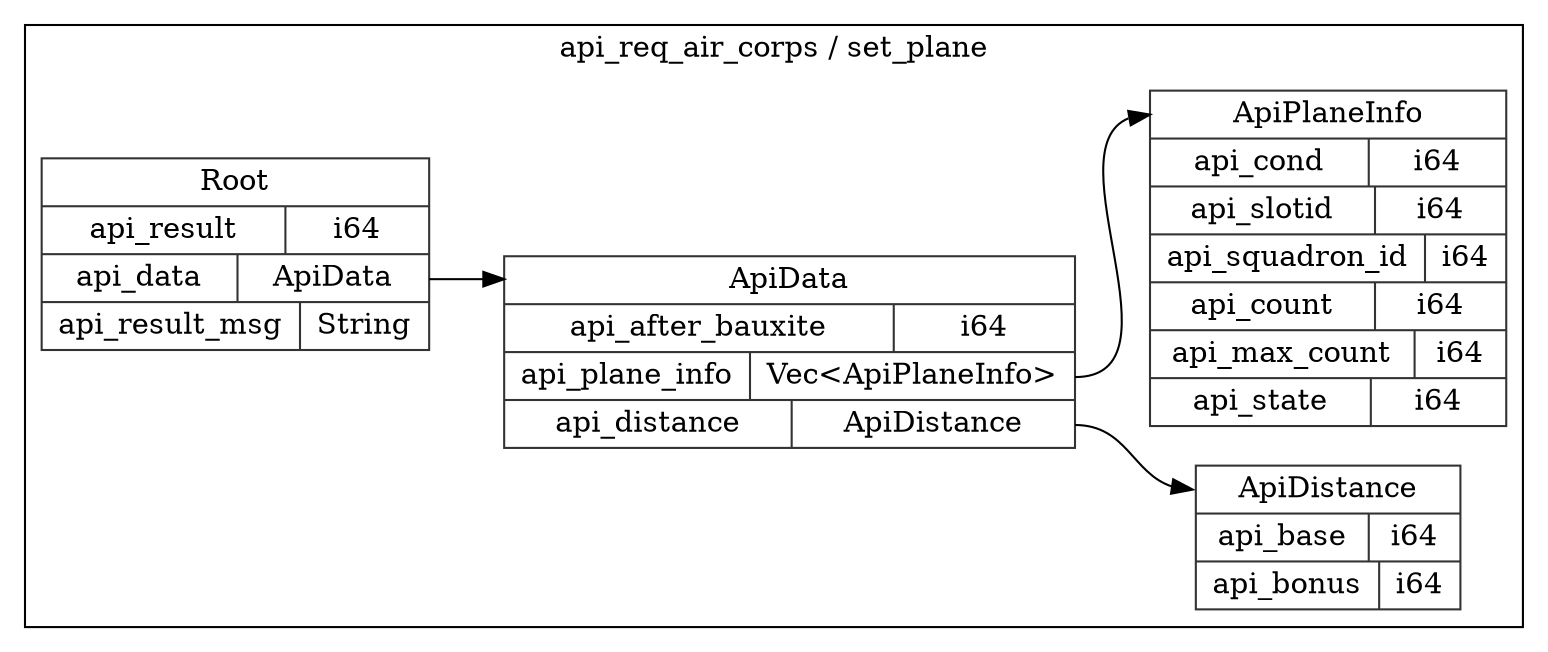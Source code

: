 digraph {
  rankdir=LR;
  subgraph cluster_0 {
    label="api_req_air_corps / set_plane";
    node [style="filled", color=white, style="solid", color=gray20];
    api_req_air_corps__set_plane__ApiData [label="<ApiData> ApiData  | { api_after_bauxite | <api_after_bauxite> i64 } | { api_plane_info | <api_plane_info> Vec\<ApiPlaneInfo\> } | { api_distance | <api_distance> ApiDistance }", shape=record];
    api_req_air_corps__set_plane__ApiPlaneInfo;
    api_req_air_corps__set_plane__ApiData:api_plane_info:e -> api_req_air_corps__set_plane__ApiPlaneInfo:ApiPlaneInfo:w;
    api_req_air_corps__set_plane__ApiDistance;
    api_req_air_corps__set_plane__ApiData:api_distance:e -> api_req_air_corps__set_plane__ApiDistance:ApiDistance:w;
    api_req_air_corps__set_plane__ApiPlaneInfo [label="<ApiPlaneInfo> ApiPlaneInfo  | { api_cond | <api_cond> i64 } | { api_slotid | <api_slotid> i64 } | { api_squadron_id | <api_squadron_id> i64 } | { api_count | <api_count> i64 } | { api_max_count | <api_max_count> i64 } | { api_state | <api_state> i64 }", shape=record];
    api_req_air_corps__set_plane__Root [label="<Root> Root  | { api_result | <api_result> i64 } | { api_data | <api_data> ApiData } | { api_result_msg | <api_result_msg> String }", shape=record];
    api_req_air_corps__set_plane__Root:api_data:e -> api_req_air_corps__set_plane__ApiData:ApiData:w;
    api_req_air_corps__set_plane__ApiDistance [label="<ApiDistance> ApiDistance  | { api_base | <api_base> i64 } | { api_bonus | <api_bonus> i64 }", shape=record];
  }
}
